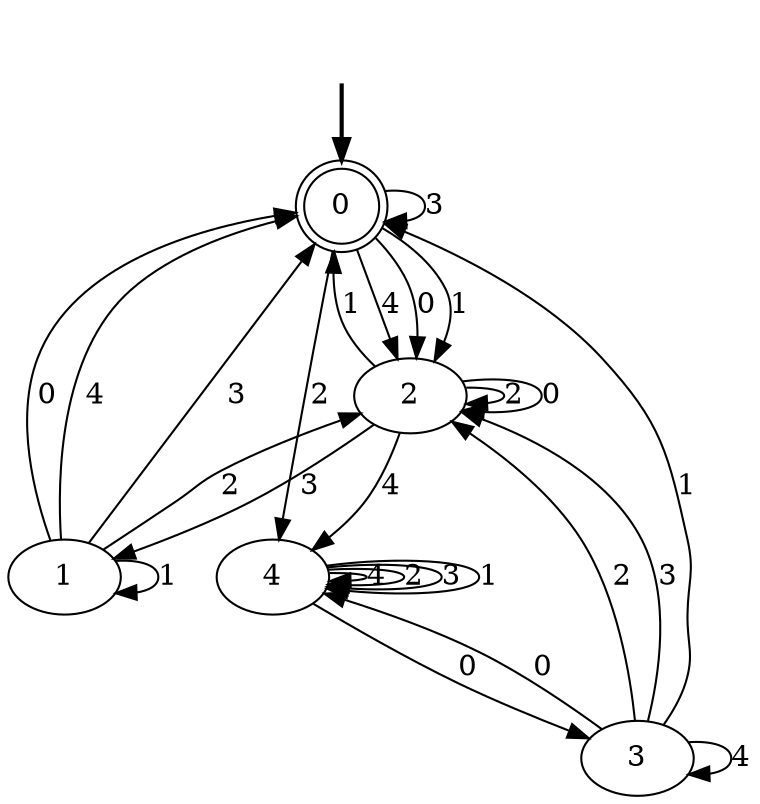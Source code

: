 digraph {
	fake [style=invisible]
	0 [root=true shape=doublecircle]
	1
	2
	3
	4
	fake -> 0 [style=bold]
	2 -> 4 [label=4]
	4 -> 3 [label=0]
	1 -> 1 [label=1]
	2 -> 1 [label=3]
	1 -> 0 [label=4]
	3 -> 2 [label=2]
	3 -> 0 [label=1]
	0 -> 2 [label=4]
	0 -> 0 [label=3]
	1 -> 0 [label=3]
	1 -> 0 [label=0]
	3 -> 2 [label=3]
	2 -> 0 [label=1]
	4 -> 4 [label=4]
	1 -> 2 [label=2]
	0 -> 2 [label=0]
	2 -> 2 [label=2]
	4 -> 4 [label=2]
	0 -> 2 [label=1]
	3 -> 4 [label=0]
	0 -> 4 [label=2]
	2 -> 2 [label=0]
	4 -> 4 [label=3]
	4 -> 4 [label=1]
	3 -> 3 [label=4]
}
